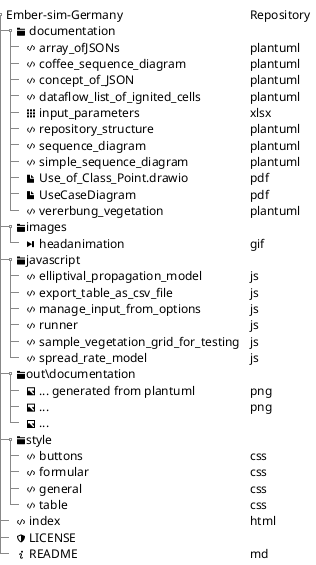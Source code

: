 @startuml
To have a Tree, you have to start with {T and to use + to denote hierarchy.
Title Stand 20.03.2024
 @startsalt
 {
 {T
Ember-sim-Germany | Repository
 + <&folder> documentation
 ++ <&code> array_ofJSONs | plantuml
 ++ <&code> coffee_sequence_diagram | plantuml
 ++ <&code> concept_of_JSON | plantuml
 ++ <&code> dataflow_list_of_ignited_cells | plantuml
 ++ <&grid-three-up> input_parameters | xlsx
 ++ <&code> repository_structure | plantuml
 ++ <&code> sequence_diagram | plantuml
 ++ <&code> simple_sequence_diagram | plantuml
 ++ <&file> Use_of_Class_Point.drawio | pdf
 ++ <&file> UseCaseDiagram | pdf
 ++ <&code> vererbung_vegetation | plantuml
 + <&folder>images
 ++ <&media-step-forward> headanimation | gif
 + <&folder>javascript
 ++ <&code> elliptival_propagation_model | js
 ++ <&code> export_table_as_csv_file | js
 ++ <&code> manage_input_from_options | js
 ++ <&code> runner | js
 ++ <&code> sample_vegetation_grid_for_testing | js
 ++ <&code> spread_rate_model | js
 + <&folder>out\documentation
 ++ <&image> ... generated from plantuml |png
 ++ <&image> ... | png
 ++ <&image> ...
 + <&folder>style
 ++ <&code> buttons | css
 ++ <&code> formular | css
 ++ <&code> general | css
 ++ <&code> table | css
 + <&code> index | html
 + <&shield> LICENSE
 + <&info> README | md
 }
 }
 @endsalt
@enduml
